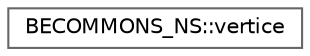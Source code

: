 digraph "Gráfico de Hierarquia de Classes"
{
 // LATEX_PDF_SIZE
  bgcolor="transparent";
  edge [fontname=Helvetica,fontsize=10,labelfontname=Helvetica,labelfontsize=10];
  node [fontname=Helvetica,fontsize=10,shape=box,height=0.2,width=0.4];
  rankdir="LR";
  Node0 [id="Node000000",label="BECOMMONS_NS::vertice",height=0.2,width=0.4,color="grey40", fillcolor="white", style="filled",URL="$structBECOMMONS__NS_1_1vertice.html",tooltip=" "];
}
